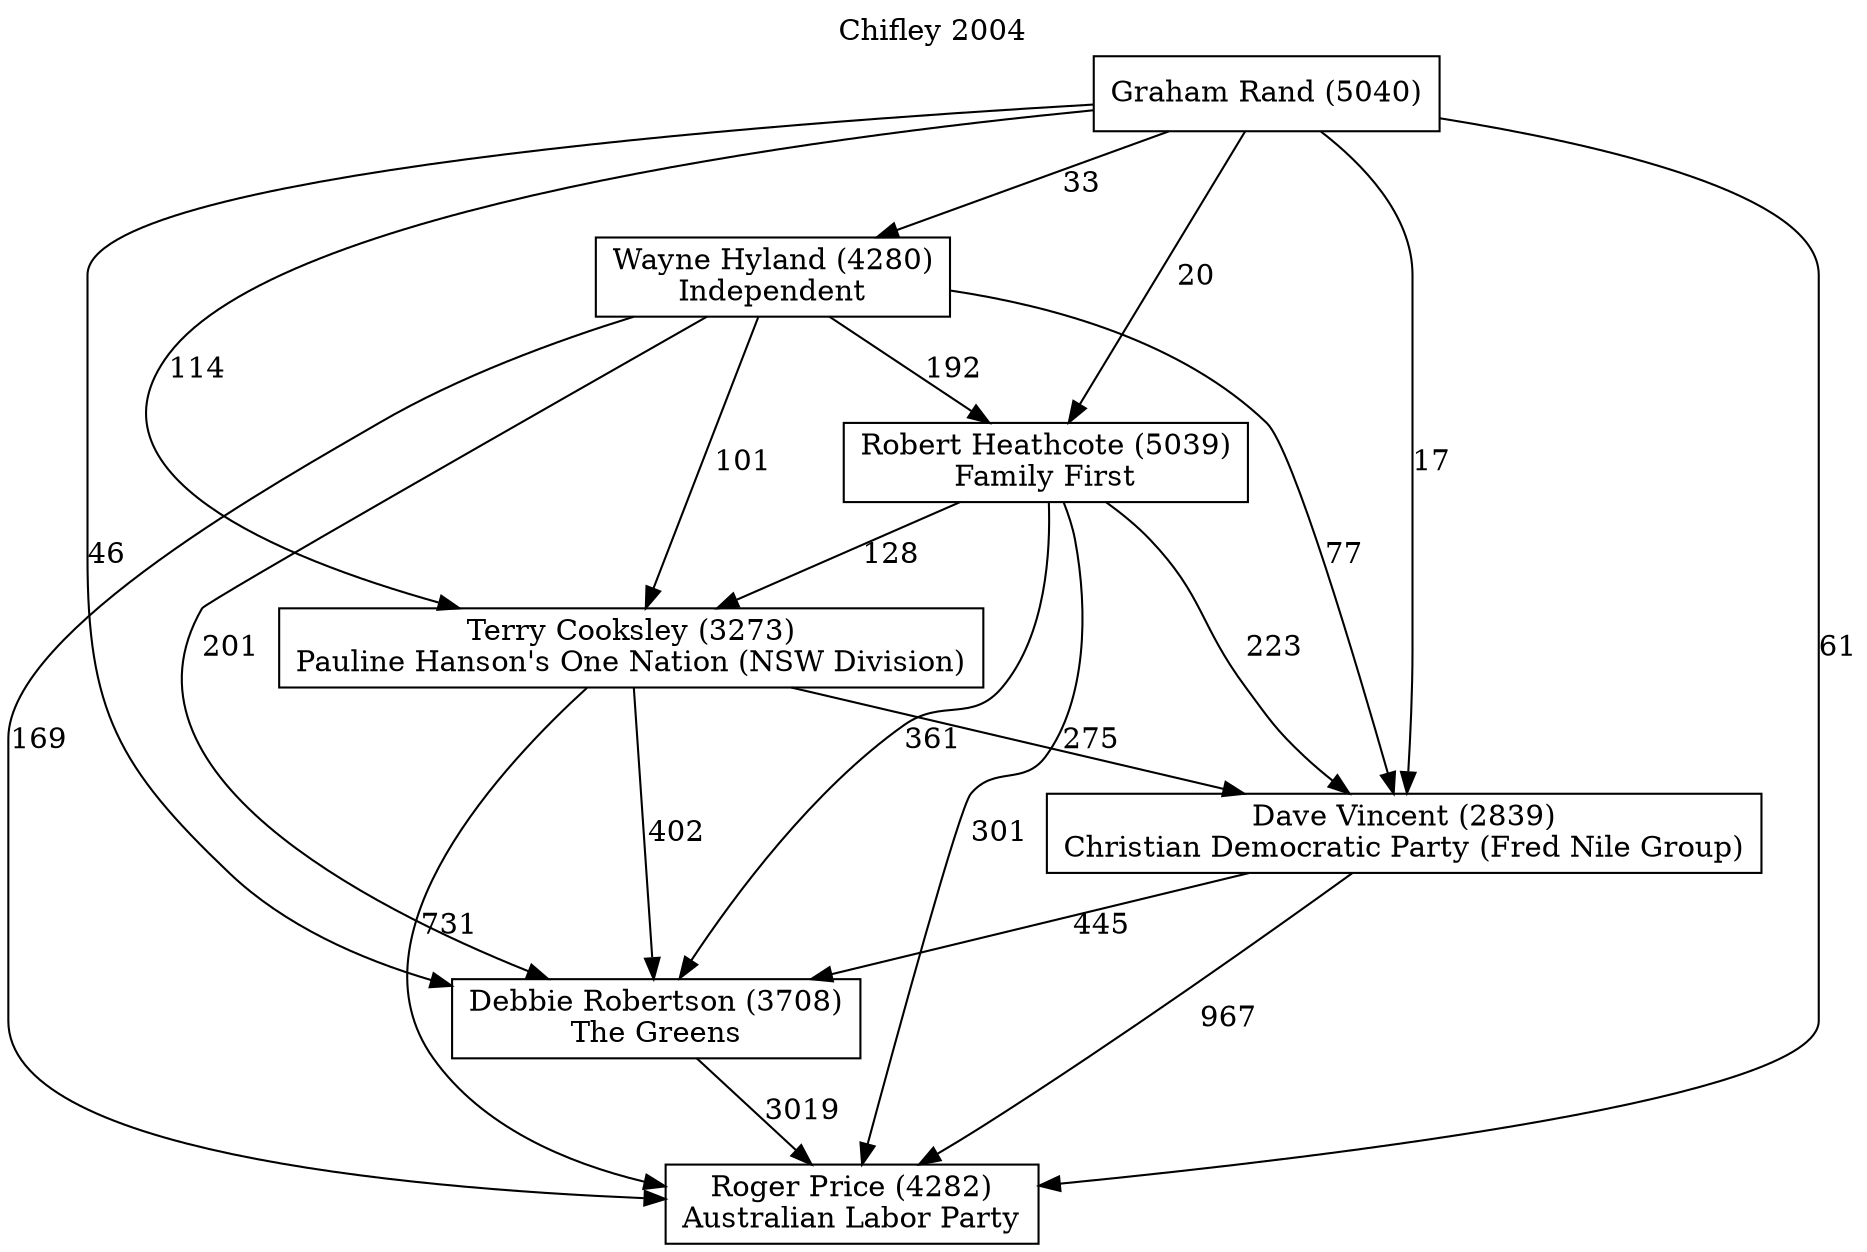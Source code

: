 // House preference flow
digraph "Roger Price (4282)_Chifley_2004" {
	graph [label="Chifley 2004" labelloc=t mclimit=10]
	node [shape=box]
	"Dave Vincent (2839)" [label="Dave Vincent (2839)
Christian Democratic Party (Fred Nile Group)"]
	"Debbie Robertson (3708)" [label="Debbie Robertson (3708)
The Greens"]
	"Graham Rand (5040)" [label="Graham Rand (5040)
"]
	"Robert Heathcote (5039)" [label="Robert Heathcote (5039)
Family First"]
	"Roger Price (4282)" [label="Roger Price (4282)
Australian Labor Party"]
	"Terry Cooksley (3273)" [label="Terry Cooksley (3273)
Pauline Hanson's One Nation (NSW Division)"]
	"Wayne Hyland (4280)" [label="Wayne Hyland (4280)
Independent"]
	"Dave Vincent (2839)" -> "Debbie Robertson (3708)" [label=445]
	"Dave Vincent (2839)" -> "Roger Price (4282)" [label=967]
	"Debbie Robertson (3708)" -> "Roger Price (4282)" [label=3019]
	"Graham Rand (5040)" -> "Dave Vincent (2839)" [label=17]
	"Graham Rand (5040)" -> "Debbie Robertson (3708)" [label=46]
	"Graham Rand (5040)" -> "Robert Heathcote (5039)" [label=20]
	"Graham Rand (5040)" -> "Roger Price (4282)" [label=61]
	"Graham Rand (5040)" -> "Terry Cooksley (3273)" [label=114]
	"Graham Rand (5040)" -> "Wayne Hyland (4280)" [label=33]
	"Robert Heathcote (5039)" -> "Dave Vincent (2839)" [label=223]
	"Robert Heathcote (5039)" -> "Debbie Robertson (3708)" [label=361]
	"Robert Heathcote (5039)" -> "Roger Price (4282)" [label=301]
	"Robert Heathcote (5039)" -> "Terry Cooksley (3273)" [label=128]
	"Terry Cooksley (3273)" -> "Dave Vincent (2839)" [label=275]
	"Terry Cooksley (3273)" -> "Debbie Robertson (3708)" [label=402]
	"Terry Cooksley (3273)" -> "Roger Price (4282)" [label=731]
	"Wayne Hyland (4280)" -> "Dave Vincent (2839)" [label=77]
	"Wayne Hyland (4280)" -> "Debbie Robertson (3708)" [label=201]
	"Wayne Hyland (4280)" -> "Robert Heathcote (5039)" [label=192]
	"Wayne Hyland (4280)" -> "Roger Price (4282)" [label=169]
	"Wayne Hyland (4280)" -> "Terry Cooksley (3273)" [label=101]
}
